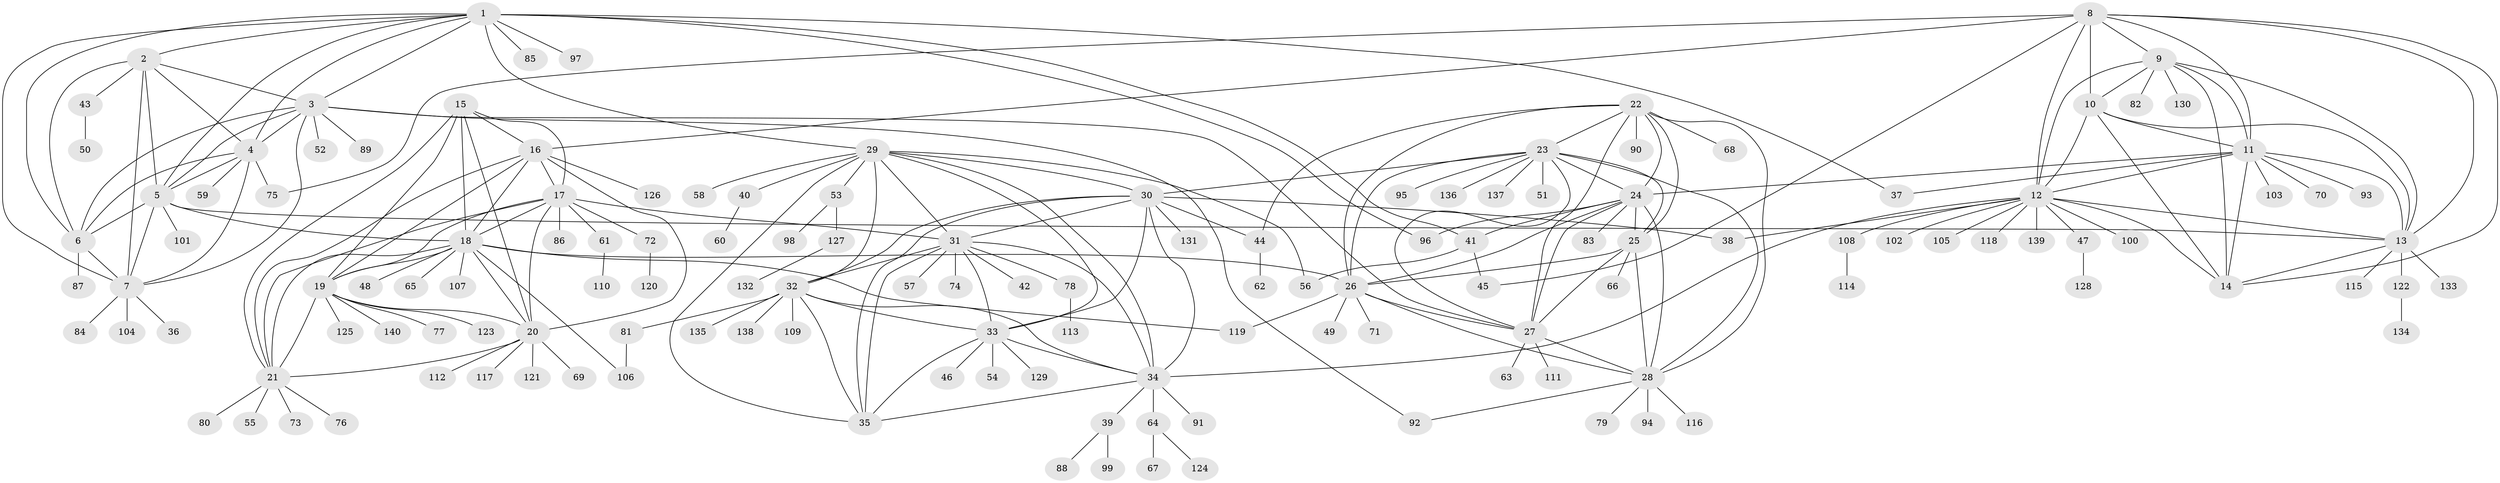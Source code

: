 // Generated by graph-tools (version 1.1) at 2025/50/03/09/25 03:50:32]
// undirected, 140 vertices, 231 edges
graph export_dot {
graph [start="1"]
  node [color=gray90,style=filled];
  1;
  2;
  3;
  4;
  5;
  6;
  7;
  8;
  9;
  10;
  11;
  12;
  13;
  14;
  15;
  16;
  17;
  18;
  19;
  20;
  21;
  22;
  23;
  24;
  25;
  26;
  27;
  28;
  29;
  30;
  31;
  32;
  33;
  34;
  35;
  36;
  37;
  38;
  39;
  40;
  41;
  42;
  43;
  44;
  45;
  46;
  47;
  48;
  49;
  50;
  51;
  52;
  53;
  54;
  55;
  56;
  57;
  58;
  59;
  60;
  61;
  62;
  63;
  64;
  65;
  66;
  67;
  68;
  69;
  70;
  71;
  72;
  73;
  74;
  75;
  76;
  77;
  78;
  79;
  80;
  81;
  82;
  83;
  84;
  85;
  86;
  87;
  88;
  89;
  90;
  91;
  92;
  93;
  94;
  95;
  96;
  97;
  98;
  99;
  100;
  101;
  102;
  103;
  104;
  105;
  106;
  107;
  108;
  109;
  110;
  111;
  112;
  113;
  114;
  115;
  116;
  117;
  118;
  119;
  120;
  121;
  122;
  123;
  124;
  125;
  126;
  127;
  128;
  129;
  130;
  131;
  132;
  133;
  134;
  135;
  136;
  137;
  138;
  139;
  140;
  1 -- 2;
  1 -- 3;
  1 -- 4;
  1 -- 5;
  1 -- 6;
  1 -- 7;
  1 -- 29;
  1 -- 37;
  1 -- 41;
  1 -- 85;
  1 -- 96;
  1 -- 97;
  2 -- 3;
  2 -- 4;
  2 -- 5;
  2 -- 6;
  2 -- 7;
  2 -- 43;
  3 -- 4;
  3 -- 5;
  3 -- 6;
  3 -- 7;
  3 -- 27;
  3 -- 52;
  3 -- 89;
  3 -- 92;
  4 -- 5;
  4 -- 6;
  4 -- 7;
  4 -- 59;
  4 -- 75;
  5 -- 6;
  5 -- 7;
  5 -- 13;
  5 -- 18;
  5 -- 101;
  6 -- 7;
  6 -- 87;
  7 -- 36;
  7 -- 84;
  7 -- 104;
  8 -- 9;
  8 -- 10;
  8 -- 11;
  8 -- 12;
  8 -- 13;
  8 -- 14;
  8 -- 16;
  8 -- 45;
  8 -- 75;
  9 -- 10;
  9 -- 11;
  9 -- 12;
  9 -- 13;
  9 -- 14;
  9 -- 82;
  9 -- 130;
  10 -- 11;
  10 -- 12;
  10 -- 13;
  10 -- 14;
  11 -- 12;
  11 -- 13;
  11 -- 14;
  11 -- 24;
  11 -- 37;
  11 -- 70;
  11 -- 93;
  11 -- 103;
  12 -- 13;
  12 -- 14;
  12 -- 34;
  12 -- 38;
  12 -- 47;
  12 -- 100;
  12 -- 102;
  12 -- 105;
  12 -- 108;
  12 -- 118;
  12 -- 139;
  13 -- 14;
  13 -- 115;
  13 -- 122;
  13 -- 133;
  15 -- 16;
  15 -- 17;
  15 -- 18;
  15 -- 19;
  15 -- 20;
  15 -- 21;
  16 -- 17;
  16 -- 18;
  16 -- 19;
  16 -- 20;
  16 -- 21;
  16 -- 126;
  17 -- 18;
  17 -- 19;
  17 -- 20;
  17 -- 21;
  17 -- 31;
  17 -- 61;
  17 -- 72;
  17 -- 86;
  18 -- 19;
  18 -- 20;
  18 -- 21;
  18 -- 26;
  18 -- 48;
  18 -- 65;
  18 -- 106;
  18 -- 107;
  18 -- 119;
  19 -- 20;
  19 -- 21;
  19 -- 77;
  19 -- 123;
  19 -- 125;
  19 -- 140;
  20 -- 21;
  20 -- 69;
  20 -- 112;
  20 -- 117;
  20 -- 121;
  21 -- 55;
  21 -- 73;
  21 -- 76;
  21 -- 80;
  22 -- 23;
  22 -- 24;
  22 -- 25;
  22 -- 26;
  22 -- 27;
  22 -- 28;
  22 -- 44;
  22 -- 68;
  22 -- 90;
  23 -- 24;
  23 -- 25;
  23 -- 26;
  23 -- 27;
  23 -- 28;
  23 -- 30;
  23 -- 51;
  23 -- 95;
  23 -- 136;
  23 -- 137;
  24 -- 25;
  24 -- 26;
  24 -- 27;
  24 -- 28;
  24 -- 41;
  24 -- 83;
  24 -- 96;
  25 -- 26;
  25 -- 27;
  25 -- 28;
  25 -- 66;
  26 -- 27;
  26 -- 28;
  26 -- 49;
  26 -- 71;
  26 -- 119;
  27 -- 28;
  27 -- 63;
  27 -- 111;
  28 -- 79;
  28 -- 92;
  28 -- 94;
  28 -- 116;
  29 -- 30;
  29 -- 31;
  29 -- 32;
  29 -- 33;
  29 -- 34;
  29 -- 35;
  29 -- 40;
  29 -- 53;
  29 -- 56;
  29 -- 58;
  30 -- 31;
  30 -- 32;
  30 -- 33;
  30 -- 34;
  30 -- 35;
  30 -- 38;
  30 -- 44;
  30 -- 131;
  31 -- 32;
  31 -- 33;
  31 -- 34;
  31 -- 35;
  31 -- 42;
  31 -- 57;
  31 -- 74;
  31 -- 78;
  32 -- 33;
  32 -- 34;
  32 -- 35;
  32 -- 81;
  32 -- 109;
  32 -- 135;
  32 -- 138;
  33 -- 34;
  33 -- 35;
  33 -- 46;
  33 -- 54;
  33 -- 129;
  34 -- 35;
  34 -- 39;
  34 -- 64;
  34 -- 91;
  39 -- 88;
  39 -- 99;
  40 -- 60;
  41 -- 45;
  41 -- 56;
  43 -- 50;
  44 -- 62;
  47 -- 128;
  53 -- 98;
  53 -- 127;
  61 -- 110;
  64 -- 67;
  64 -- 124;
  72 -- 120;
  78 -- 113;
  81 -- 106;
  108 -- 114;
  122 -- 134;
  127 -- 132;
}
